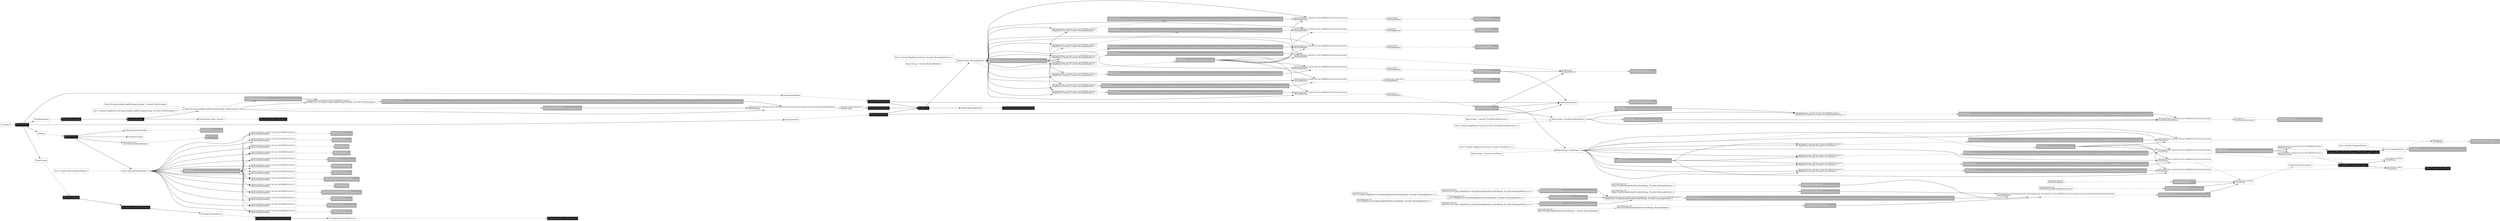 digraph injector {
graph [rankdir=LR];
x140 [margin="0.02,0", shape=box, style=dashed, label=<<table cellspacing="0" cellpadding="5" cellborder="0" border="0"><tr><td align="left" port="header" bgcolor="#ffffff"><font color="#000000" point-size="10">@Element(setName=,uniqueId=190, type=MAPBINDER, keyType=java.lang.String)<br align="left"/></font><font color="#000000">RoutingModule<br align="left"/></font></td></tr></table>>]
x16 [margin="0.02,0", shape=box, style=dashed, label=<<table cellspacing="0" cellpadding="5" cellborder="0" border="0"><tr><td align="left" port="header" bgcolor="#ffffff"><font color="#000000" point-size="10">@Element(setName=,uniqueId=158, type=MULTIBINDER, keyType=)<br align="left"/></font><font color="#000000">MobsimListener<br align="left"/></font></td></tr></table>>]
x151 [margin="0.02,0", shape=box, style=dashed, label=<<table cellspacing="0" cellpadding="5" cellborder="0" border="0"><tr><td align="left" port="header" bgcolor="#ffffff"><font color="#000000" point-size="10">@Element(setName=,uniqueId=145, type=MULTIBINDER, keyType=)<br align="left"/></font><font color="#000000">AbstractQSimModule<br align="left"/></font></td></tr></table>>]
x31 [margin="0.02,0", shape=box, style=solid, label=<<table cellspacing="0" cellpadding="5" cellborder="0" border="0"><tr><td align="left" port="header" bgcolor="#aaaaaa"><font color="#ffffff" point-size="10">Injector.java:129<br align="left"/></font><font color="#ffffff">ProviderMapEntry(car, Key[type=org.matsim.core.router.costcalculators.TravelDisutilityFactory, annotation=@com.google.inject.internal.Element(setName=,uniqueId=204, type=MAPBINDER, keyType=java.lang.String)])<br align="left"/></font></td></tr></table>>]
x169 [margin="0.02,0", shape=box, style=dashed, label=<<table cellspacing="0" cellpadding="5" cellborder="0" border="0"><tr><td align="left" port="header" bgcolor="#ffffff"><font color="#000000" point-size="10">@Element(setName=@org.matsim.contrib.dvrp.run.DvrpMode(value=drt),uniqueId=170, type=MAPBINDER, keyType=org.matsim.contrib.dvrp.router.DvrpRoutingModuleProvider$Stage)<br align="left"/></font><font color="#000000">RoutingModule<br align="left"/></font></td></tr></table>>]
x156 [margin="0.02,0", shape=box, style=solid, label=<<table cellspacing="0" cellpadding="5" cellborder="0" border="0"><tr><td align="left" port="header" bgcolor="#000000"><font color="#ffffff">ScoringFunctionsForPopulation<br align="left"/></font></td></tr></table>>]
x66 [margin="0.02,0", shape=box, style=solid, label=<<table cellspacing="0" cellpadding="5" cellborder="0" border="0"><tr><td align="left" port="header" bgcolor="#aaaaaa"><font color="#ffffff" point-size="10">Injector.java:127<br align="left"/></font><font color="#ffffff">RealMultibinder$RealMultibinderCollectionOfProvidersProvider<br align="left"/></font></td></tr></table>>]
x77 [margin="0.02,0", shape=box, style=solid, label=<<table cellspacing="0" cellpadding="5" cellborder="0" border="0"><tr><td align="left" port="header" bgcolor="#aaaaaa"><font color="#ffffff" point-size="10">Injector.java:127<br align="left"/></font><font color="#ffffff">RealMultibinder$RealMultibinderCollectionOfProvidersProvider<br align="left"/></font></td></tr></table>>]
x168 [margin="0.02,0", shape=box, style=solid, label=<<table cellspacing="0" cellpadding="5" cellborder="0" border="0"><tr><td align="left" port="header" bgcolor="#aaaaaa"><font color="#ffffff" point-size="10">MultiModeDrtModule.java:43<br align="left"/></font><font color="#ffffff">DrtModeQSimModule<br align="left"/></font></td></tr></table>>]
x115 [margin="0.02,0", shape=box, style=dashed, label=<<table cellspacing="0" cellpadding="5" cellborder="0" border="0"><tr><td align="left" port="header" bgcolor="#ffffff"><font color="#000000" point-size="10">@Element(setName=,uniqueId=187, type=MULTIBINDER, keyType=)<br align="left"/></font><font color="#000000">Map$Entry&lt;String, Provider&lt;RoutingModule&gt;&gt;<br align="left"/></font></td></tr></table>>]
x142 [margin="0.02,0", shape=box, style=solid, label=<<table cellspacing="0" cellpadding="5" cellborder="0" border="0"><tr><td align="left" port="header" bgcolor="#aaaaaa"><font color="#ffffff" point-size="10">QSimModule.java:96<br align="left"/></font><font color="#ffffff">TransitEngineModule<br align="left"/></font></td></tr></table>>]
x54 [margin="0.02,0", shape=box, style=dashed, label=<<table cellspacing="0" cellpadding="5" cellborder="0" border="0"><tr><td align="left" port="header" bgcolor="#ffffff"><font color="#000000">Set&lt;? extends Map$Entry&lt;String, Provider&lt;TravelTime&gt;&gt;&gt;<br align="left"/></font></td></tr></table>>]
x171 [margin="0.02,0", shape=box, style=dashed, label=<<table cellspacing="0" cellpadding="5" cellborder="0" border="0"><tr><td align="left" port="header" bgcolor="#ffffff"><font color="#000000" point-size="10">@Element(setName=,uniqueId=160, type=MULTIBINDER, keyType=)<br align="left"/></font><font color="#000000">AbstractQSimModule<br align="left"/></font></td></tr></table>>]
x63 [margin="0.02,0", shape=box, style=dashed, label=<<table cellspacing="0" cellpadding="5" cellborder="0" border="0"><tr><td align="left" port="header" bgcolor="#ffffff"><font color="#000000" point-size="10">@Element(setName=,uniqueId=196, type=MAPBINDER, keyType=java.lang.String)<br align="left"/></font><font color="#000000">TravelTime<br align="left"/></font></td></tr></table>>]
x108 [margin="0.02,0", shape=box, style=solid, label=<<table cellspacing="0" cellpadding="5" cellborder="0" border="0"><tr><td align="left" port="header" bgcolor="#aaaaaa"><font color="#ffffff" point-size="10">Injector.java:129<br align="left"/></font><font color="#ffffff">ProviderMapEntry(car, Key[type=org.matsim.core.router.RoutingModule, annotation=@com.google.inject.internal.Element(setName=,uniqueId=184, type=MAPBINDER, keyType=java.lang.String)])<br align="left"/></font></td></tr></table>>]
x134 [margin="0.02,0", shape=box, style=solid, label=<<table cellspacing="0" cellpadding="5" cellborder="0" border="0"><tr><td align="left" port="header" bgcolor="#aaaaaa"><font color="#ffffff" point-size="10">AbstractDvrpModeModule.java:64<br align="left"/></font><font color="#ffffff">RealMapBinder$RealProviderMapProvider<br align="left"/></font></td></tr></table>>]
x34 [margin="0.02,0", shape=box, style=dashed, label=<<table cellspacing="0" cellpadding="5" cellborder="0" border="0"><tr><td align="left" port="header" bgcolor="#ffffff"><font color="#000000" point-size="10">@Named("walk")<br align="left"/></font><font color="#000000">RoutingModule<br align="left"/></font></td></tr></table>>]
x81 [margin="0.02,0", shape=box, style=solid, label=<<table cellspacing="0" cellpadding="5" cellborder="0" border="0"><tr><td align="left" port="header" bgcolor="#000000"><font color="#ffffff">CharyparNagelScoringFunctionFactory<br align="left"/></font></td></tr></table>>]
x33 [margin="0.02,0", shape=box, style=dashed, label=<<table cellspacing="0" cellpadding="5" cellborder="0" border="0"><tr><td align="left" port="header" bgcolor="#ffffff"><font color="#000000">IterationCounter<br align="left"/></font></td></tr></table>>]
x39 [margin="0.02,0", shape=box, style=solid, label=<<table cellspacing="0" cellpadding="5" cellborder="0" border="0"><tr><td align="left" port="header" bgcolor="#aaaaaa"><font color="#ffffff" point-size="10">AbstractDvrpModeModule.java:64<br align="left"/></font><font color="#ffffff">RealMultibinder$RealMultibinderCollectionOfProvidersProvider<br align="left"/></font></td></tr></table>>]
x0 [margin="0.02,0", shape=box, style=dashed, label=<<table cellspacing="0" cellpadding="5" cellborder="0" border="0"><tr><td align="left" port="header" bgcolor="#ffffff"><font color="#000000">Map&lt;String, ? extends TravelDisutilityFactory&gt;<br align="left"/></font></td></tr></table>>]
x118 [margin="0.02,0", shape=box, style=solid, label=<<table cellspacing="0" cellpadding="5" cellborder="0" border="0"><tr><td align="left" port="header" bgcolor="#000000"><font color="#ffffff">SnapshotWritersModule$SnapshotWriterManagerProvider<br align="left"/></font></td></tr></table>>]
x165 [margin="0.02,0", shape=box, style=dashed, label=<<table cellspacing="0" cellpadding="5" cellborder="0" border="0"><tr><td align="left" port="header" bgcolor="#ffffff"><font color="#000000" point-size="10">@Element(setName=,uniqueId=168, type=MULTIBINDER, keyType=)<br align="left"/></font><font color="#000000">AbstractQSimModule<br align="left"/></font></td></tr></table>>]
x126 [margin="0.02,0", shape=box, style=dashed, label=<<table cellspacing="0" cellpadding="5" cellborder="0" border="0"><tr><td align="left" port="header" bgcolor="#ffffff"><font color="#000000" point-size="10">@Element(setName=,uniqueId=137, type=MULTIBINDER, keyType=)<br align="left"/></font><font color="#000000">AbstractQSimModule<br align="left"/></font></td></tr></table>>]
x69 [margin="0.02,0", shape=box, style=solid, label=<<table cellspacing="0" cellpadding="5" cellborder="0" border="0"><tr><td align="left" port="header" bgcolor="#000000"><font color="#ffffff">TimeAllocationMutator<br align="left"/></font></td></tr></table>>]
x15 [margin="0.02,0", shape=box, style=dashed, label=<<table cellspacing="0" cellpadding="5" cellborder="0" border="0"><tr><td align="left" port="header" bgcolor="#ffffff"><font color="#000000">Set&lt;? extends SnapshotWriter&gt;<br align="left"/></font></td></tr></table>>]
x76 [margin="0.02,0", shape=box, style=solid, label=<<table cellspacing="0" cellpadding="5" cellborder="0" border="0"><tr><td align="left" port="header" bgcolor="#aaaaaa"><font color="#ffffff" point-size="10">Injector.java:127<br align="left"/></font><font color="#ffffff">RealMapBinder$RealProviderMapProvider<br align="left"/></font></td></tr></table>>]
x85 [margin="0.02,0", shape=box, style=solid, label=<<table cellspacing="0" cellpadding="5" cellborder="0" border="0"><tr><td align="left" port="header" bgcolor="#aaaaaa"><font color="#ffffff" point-size="10">TripRouterModule.java:58<br align="left"/></font><font color="#ffffff">BeelineTeleportationRouting<br align="left"/></font></td></tr></table>>]
x41 [margin="0.02,0", shape=box, style=solid, label=<<table cellspacing="0" cellpadding="5" cellborder="0" border="0"><tr><td align="left" port="header" bgcolor="#aaaaaa"><font color="#ffffff" point-size="10">AbstractDvrpModeModule.java:64<br align="left"/></font><font color="#ffffff">RealMultibinder$RealMultibinderCollectionOfProvidersProvider<br align="left"/></font></td></tr></table>>]
x55 [margin="0.02,0", shape=box, style=dashed, label=<<table cellspacing="0" cellpadding="5" cellborder="0" border="0"><tr><td align="left" port="header" bgcolor="#ffffff"><font color="#000000">ScoringFunctionFactory<br align="left"/></font></td></tr></table>>]
x22 [margin="0.02,0", shape=box, style=dashed, label=<<table cellspacing="0" cellpadding="5" cellborder="0" border="0"><tr><td align="left" port="header" bgcolor="#ffffff"><font color="#000000" point-size="10">@Element(setName=,uniqueId=192, type=MAPBINDER, keyType=java.lang.String)<br align="left"/></font><font color="#000000">RoutingModule<br align="left"/></font></td></tr></table>>]
x24 [margin="0.02,0", shape=box, style=dashed, label=<<table cellspacing="0" cellpadding="5" cellborder="0" border="0"><tr><td align="left" port="header" bgcolor="#ffffff"><font color="#000000">ControlerI<br align="left"/></font></td></tr></table>>]
x89 [margin="0.02,0", shape=box, style=dashed, label=<<table cellspacing="0" cellpadding="5" cellborder="0" border="0"><tr><td align="left" port="header" bgcolor="#ffffff"><font color="#000000">Map&lt;String, ? extends RoutingModule&gt;<br align="left"/></font></td></tr></table>>]
x173 [margin="0.02,0", shape=box, style=solid, label=<<table cellspacing="0" cellpadding="5" cellborder="0" border="0"><tr><td align="left" port="header" bgcolor="#000000"><font color="#ffffff">NewControler<br align="left"/></font></td></tr></table>>]
x50 [margin="0.02,0", shape=box, style=solid, label=<<table cellspacing="0" cellpadding="5" cellborder="0" border="0"><tr><td align="left" port="header" bgcolor="#aaaaaa"><font color="#ffffff" point-size="10">StrategyManagerModule.java:87<br align="left"/></font><font color="#ffffff">ProviderMapEntry([name=strategysettings][nOfParams=5][disableAfterIteration=-1][executionPath=null][strategyName=TimeAllocationMutator][subpopulation=null][weight=0.1], Key[type=org.matsim.core.replanning.PlanStrategy, annotation=@com.google.inject.internal.Element(setName=,uniqueId=146, type=MAPBINDER, keyType=org.matsim.core.config.groups.StrategyConfigGroup$StrategySettings)])<br align="left"/></font></td></tr></table>>]
x111 [margin="0.02,0", shape=box, style=dashed, label=<<table cellspacing="0" cellpadding="5" cellborder="0" border="0"><tr><td align="left" port="header" bgcolor="#ffffff"><font color="#000000" point-size="10">@Named("overrides")<br align="left"/></font><font color="#000000">List&lt;AbstractQSimModule&gt;<br align="left"/></font></td></tr></table>>]
x163 [margin="0.02,0", shape=box, style=dashed, label=<<table cellspacing="0" cellpadding="5" cellborder="0" border="0"><tr><td align="left" port="header" bgcolor="#ffffff"><font color="#000000" point-size="10">@Element(setName=,uniqueId=199, type=MULTIBINDER, keyType=)<br align="left"/></font><font color="#000000">Map$Entry&lt;String, Provider&lt;TravelTime&gt;&gt;<br align="left"/></font></td></tr></table>>]
x48 [margin="0.02,0", shape=box, style=solid, label=<<table cellspacing="0" cellpadding="5" cellborder="0" border="0"><tr><td align="left" port="header" bgcolor="#000000"><font color="#ffffff">PlansReplanningImpl<br align="left"/></font></td></tr></table>>]
x103 [margin="0.02,0", shape=box, style=dashed, label=<<table cellspacing="0" cellpadding="5" cellborder="0" border="0"><tr><td align="left" port="header" bgcolor="#ffffff"><font color="#000000" point-size="10">@DvrpMode(value=drt)<br align="left"/></font><font color="#000000">Map&lt;DvrpRoutingModuleProvider$Stage, RoutingModule&gt;<br align="left"/></font></td></tr></table>>]
x159 [margin="0.02,0", shape=box, style=dashed, label=<<table cellspacing="0" cellpadding="5" cellborder="0" border="0"><tr><td align="left" port="header" bgcolor="#ffffff"><font color="#000000" point-size="10">@Element(setName=,uniqueId=161, type=MULTIBINDER, keyType=)<br align="left"/></font><font color="#000000">AbstractQSimModule<br align="left"/></font></td></tr></table>>]
x6 [margin="0.02,0", shape=box, style=solid, label=<<table cellspacing="0" cellpadding="5" cellborder="0" border="0"><tr><td align="left" port="header" bgcolor="#aaaaaa"><font color="#ffffff" point-size="10">Injector.java:127<br align="left"/></font><font color="#ffffff">RealMapBinder$RealProviderMapProvider<br align="left"/></font></td></tr></table>>]
x61 [margin="0.02,0", shape=box, style=dashed, label=<<table cellspacing="0" cellpadding="5" cellborder="0" border="0"><tr><td align="left" port="header" bgcolor="#ffffff"><font color="#000000" point-size="10">@Named("car")<br align="left"/></font><font color="#000000">TravelDisutilityFactory<br align="left"/></font></td></tr></table>>]
x73 [margin="0.02,0", shape=box, style=dashed, label=<<table cellspacing="0" cellpadding="5" cellborder="0" border="0"><tr><td align="left" port="header" bgcolor="#ffffff"><font color="#000000">TimeInterpretation<br align="left"/></font></td></tr></table>>]
x29 [margin="0.02,0", shape=box, style=solid, label=<<table cellspacing="0" cellpadding="5" cellborder="0" border="0"><tr><td align="left" port="header" bgcolor="#aaaaaa"><font color="#ffffff" point-size="10">AbstractDvrpModeModule.java:56<br align="left"/></font><font color="#ffffff">DrtModeModule$1<br align="left"/></font></td></tr></table>>]
x67 [margin="0.02,0", shape=box, style=solid, label=<<table cellspacing="0" cellpadding="5" cellborder="0" border="0"><tr><td align="left" port="header" bgcolor="#000000"><font color="#ffffff">PrepareForMobsimImpl<br align="left"/></font></td></tr></table>>]
x92 [margin="0.02,0", shape=box, style=dashed, label=<<table cellspacing="0" cellpadding="5" cellborder="0" border="0"><tr><td align="left" port="header" bgcolor="#ffffff"><font color="#000000" point-size="10">@Named("dvrp_observed")<br align="left"/></font><font color="#000000">TravelTime<br align="left"/></font></td></tr></table>>]
x128 [margin="0.02,0", shape=box, style=dashed, label=<<table cellspacing="0" cellpadding="5" cellborder="0" border="0"><tr><td align="left" port="header" bgcolor="#ffffff"><font color="#000000" point-size="10">@Element(setName=,uniqueId=138, type=MULTIBINDER, keyType=)<br align="left"/></font><font color="#000000">AbstractQSimModule<br align="left"/></font></td></tr></table>>]
x4 [margin="0.02,0", shape=box, style=dashed, label=<<table cellspacing="0" cellpadding="5" cellborder="0" border="0"><tr><td align="left" port="header" bgcolor="#ffffff"><font color="#000000" point-size="10">@Named("dvrp_initial")<br align="left"/></font><font color="#000000">TravelTime<br align="left"/></font></td></tr></table>>]
x13 [margin="0.02,0", shape=box, style=dashed, label=<<table cellspacing="0" cellpadding="5" cellborder="0" border="0"><tr><td align="left" port="header" bgcolor="#ffffff"><font color="#000000">Map&lt;String, TravelDisutilityFactory&gt;<br align="left"/></font></td></tr></table>>]
x2 [margin="0.02,0", shape=box, style=dashed, label=<<table cellspacing="0" cellpadding="5" cellborder="0" border="0"><tr><td align="left" port="header" bgcolor="#ffffff"><font color="#000000" point-size="10">@DvrpMode(value=drt)<br align="left"/></font><font color="#000000">Set&lt;Map$Entry&lt;DvrpRoutingModuleProvider$Stage, Provider&lt;RoutingModule&gt;&gt;&gt;<br align="left"/></font></td></tr></table>>]
x20 [margin="0.02,0", shape=box, style=dashed, label=<<table cellspacing="0" cellpadding="5" cellborder="0" border="0"><tr><td align="left" port="header" bgcolor="#ffffff"><font color="#000000" point-size="10">@Named("bike")<br align="left"/></font><font color="#000000">RoutingModule<br align="left"/></font></td></tr></table>>]
x36 [margin="0.02,0", shape=box, style=dashed, label=<<table cellspacing="0" cellpadding="5" cellborder="0" border="0"><tr><td align="left" port="header" bgcolor="#ffffff"><font color="#000000">PrepareForMobsim<br align="left"/></font></td></tr></table>>]
x154 [margin="0.02,0", shape=box, style=solid, label=<<table cellspacing="0" cellpadding="5" cellborder="0" border="0"><tr><td align="left" port="header" bgcolor="#aaaaaa"><font color="#ffffff" point-size="10">AbstractDvrpModeModule.java:56<br align="left"/></font><font color="#ffffff">DrtModeModule$DrtRouteCreatorProvider<br align="left"/></font></td></tr></table>>]
x86 [margin="0.02,0", shape=box, style=solid, label=<<table cellspacing="0" cellpadding="5" cellborder="0" border="0"><tr><td align="left" port="header" bgcolor="#aaaaaa"><font color="#ffffff" point-size="10">Modules.java:237<br align="left"/></font><font color="#ffffff">RealMultibinder$RealMultibinderCollectionOfProvidersProvider<br align="left"/></font></td></tr></table>>]
x155 [margin="0.02,0", shape=box, style=solid, label=<<table cellspacing="0" cellpadding="5" cellborder="0" border="0"><tr><td align="left" port="header" bgcolor="#000000"><font color="#ffffff">TripRouter<br align="left"/></font></td></tr></table>>]
x90 [margin="0.02,0", shape=box, style=dashed, label=<<table cellspacing="0" cellpadding="5" cellborder="0" border="0"><tr><td align="left" port="header" bgcolor="#ffffff"><font color="#000000" point-size="10">@DvrpMode(value=drt)<br align="left"/></font><font color="#000000">Set&lt;Map$Entry&lt;DvrpRoutingModuleProvider$Stage, Provider&lt;RoutingModule&gt;&gt;&gt;<br align="left"/></font></td></tr></table>>]
x149 [margin="0.02,0", shape=box, style=dashed, label=<<table cellspacing="0" cellpadding="5" cellborder="0" border="0"><tr><td align="left" port="header" bgcolor="#ffffff"><font color="#000000" point-size="10">@Element(setName=,uniqueId=184, type=MAPBINDER, keyType=java.lang.String)<br align="left"/></font><font color="#000000">RoutingModule<br align="left"/></font></td></tr></table>>]
x42 [margin="0.02,0", shape=box, style=dashed, label=<<table cellspacing="0" cellpadding="5" cellborder="0" border="0"><tr><td align="left" port="header" bgcolor="#ffffff"><font color="#000000">Set&lt;? extends AbstractQSimModule&gt;<br align="left"/></font></td></tr></table>>]
x117 [margin="0.02,0", shape=box, style=solid, label=<<table cellspacing="0" cellpadding="5" cellborder="0" border="0"><tr><td align="left" port="header" bgcolor="#000000"><font color="#ffffff">QSimProvider<br align="left"/></font></td></tr></table>>]
x123 [margin="0.02,0", shape=box, style=dashed, label=<<table cellspacing="0" cellpadding="5" cellborder="0" border="0"><tr><td align="left" port="header" bgcolor="#ffffff"><font color="#000000">Set&lt;? extends Map$Entry&lt;StrategyConfigGroup$StrategySettings, Provider&lt;PlanStrategy&gt;&gt;&gt;<br align="left"/></font></td></tr></table>>]
x8 [margin="0.02,0", shape=box, style=dashed, label=<<table cellspacing="0" cellpadding="5" cellborder="0" border="0"><tr><td align="left" port="header" bgcolor="#ffffff"><font color="#000000">Map&lt;String, RoutingModule&gt;<br align="left"/></font></td></tr></table>>]
x9 [margin="0.02,0", shape=box, style=dashed, label=<<table cellspacing="0" cellpadding="5" cellborder="0" border="0"><tr><td align="left" port="header" bgcolor="#ffffff"><font color="#000000" point-size="10">@Named("drt")<br align="left"/></font><font color="#000000">RoutingModule<br align="left"/></font></td></tr></table>>]
x37 [margin="0.02,0", shape=box, style=dashed, label=<<table cellspacing="0" cellpadding="5" cellborder="0" border="0"><tr><td align="left" port="header" bgcolor="#ffffff"><font color="#000000">Mobsim<br align="left"/></font></td></tr></table>>]
x172 [margin="0.02,0", shape=box, style=solid, label=<<table cellspacing="0" cellpadding="5" cellborder="0" border="0"><tr><td align="left" port="header" bgcolor="#aaaaaa"><font color="#ffffff" point-size="10">DvrpModule.java:85<br align="left"/></font><font color="#ffffff">DvrpModule$1<br align="left"/></font></td></tr></table>>]
x47 [margin="0.02,0", shape=box, style=dashed, label=<<table cellspacing="0" cellpadding="5" cellborder="0" border="0"><tr><td align="left" port="header" bgcolor="#ffffff"><font color="#000000">PlansReplanning<br align="left"/></font></td></tr></table>>]
x99 [margin="0.02,0", shape=box, style=dashed, label=<<table cellspacing="0" cellpadding="5" cellborder="0" border="0"><tr><td align="left" port="header" bgcolor="#ffffff"><font color="#000000" point-size="10">@Element(setName=,uniqueId=204, type=MAPBINDER, keyType=java.lang.String)<br align="left"/></font><font color="#000000">TravelDisutilityFactory<br align="left"/></font></td></tr></table>>]
x138 [margin="0.02,0", shape=box, style=dashed, label=<<table cellspacing="0" cellpadding="5" cellborder="0" border="0"><tr><td align="left" port="header" bgcolor="#ffffff"><font color="#000000" point-size="10">@Element(setName=,uniqueId=193, type=MULTIBINDER, keyType=)<br align="left"/></font><font color="#000000">Map$Entry&lt;String, Provider&lt;RoutingModule&gt;&gt;<br align="left"/></font></td></tr></table>>]
x166 [margin="0.02,0", shape=box, style=solid, label=<<table cellspacing="0" cellpadding="5" cellborder="0" border="0"><tr><td align="left" port="header" bgcolor="#aaaaaa"><font color="#ffffff" point-size="10">DrtModeMinCostFlowRebalancingModule.java:57<br align="left"/></font><font color="#ffffff">DrtModeMinCostFlowRebalancingModule$1<br align="left"/></font></td></tr></table>>]
x116 [margin="0.02,0", shape=box, style=solid, label=<<table cellspacing="0" cellpadding="5" cellborder="0" border="0"><tr><td align="left" port="header" bgcolor="#aaaaaa"><font color="#ffffff" point-size="10">Injector.java:129<br align="left"/></font><font color="#ffffff">ProviderMapEntry(drt, Key[type=org.matsim.core.router.RoutingModule, annotation=@com.google.inject.internal.Element(setName=,uniqueId=186, type=MAPBINDER, keyType=java.lang.String)])<br align="left"/></font></td></tr></table>>]
x127 [margin="0.02,0", shape=box, style=solid, label=<<table cellspacing="0" cellpadding="5" cellborder="0" border="0"><tr><td align="left" port="header" bgcolor="#aaaaaa"><font color="#ffffff" point-size="10">QSimModule.java:96<br align="left"/></font><font color="#ffffff">MessageQueueModule<br align="left"/></font></td></tr></table>>]
x64 [margin="0.02,0", shape=box, style=dashed, label=<<table cellspacing="0" cellpadding="5" cellborder="0" border="0"><tr><td align="left" port="header" bgcolor="#ffffff"><font color="#000000" point-size="10">@Element(setName=,uniqueId=198, type=MAPBINDER, keyType=java.lang.String)<br align="left"/></font><font color="#000000">TravelTime<br align="left"/></font></td></tr></table>>]
x109 [margin="0.02,0", shape=box, style=dashed, label=<<table cellspacing="0" cellpadding="5" cellborder="0" border="0"><tr><td align="left" port="header" bgcolor="#ffffff"><font color="#000000" point-size="10">@Element(setName=,uniqueId=189, type=MULTIBINDER, keyType=)<br align="left"/></font><font color="#000000">Map$Entry&lt;String, Provider&lt;RoutingModule&gt;&gt;<br align="left"/></font></td></tr></table>>]
x124 [margin="0.02,0", shape=box, style=dashed, label=<<table cellspacing="0" cellpadding="5" cellborder="0" border="0"><tr><td align="left" port="header" bgcolor="#ffffff"><font color="#000000" point-size="10">@Element(setName=,uniqueId=139, type=MULTIBINDER, keyType=)<br align="left"/></font><font color="#000000">AbstractQSimModule<br align="left"/></font></td></tr></table>>]
x79 [margin="0.02,0", shape=box, style=solid, label=<<table cellspacing="0" cellpadding="5" cellborder="0" border="0"><tr><td align="left" port="header" bgcolor="#aaaaaa"><font color="#ffffff" point-size="10">DrtModeModule.java:121<br align="left"/></font><font color="#ffffff">ProviderMapEntry(MAIN, Key[type=org.matsim.core.router.RoutingModule, annotation=@com.google.inject.internal.Element(setName=@org.matsim.contrib.dvrp.run.DvrpMode(value=drt),uniqueId=170, type=MAPBINDER, keyType=org.matsim.contrib.dvrp.router.DvrpRoutingModuleProvider$Stage)])<br align="left"/></font></td></tr></table>>]
x46 [margin="0.02,0", shape=box, style=solid, label=<<table cellspacing="0" cellpadding="5" cellborder="0" border="0"><tr><td align="left" port="header" bgcolor="#000000"><font color="#ffffff">PlansScoringImpl<br align="left"/></font></td></tr></table>>]
x11 [margin="0.02,0", shape=box, style=dashed, label=<<table cellspacing="0" cellpadding="5" cellborder="0" border="0"><tr><td align="left" port="header" bgcolor="#ffffff"><font color="#000000">FallbackRoutingModule<br align="left"/></font></td></tr></table>>]
x25 [margin="0.02,0", shape=box, style=dashed, label=<<table cellspacing="0" cellpadding="5" cellborder="0" border="0"><tr><td align="left" port="header" bgcolor="#ffffff"><font color="#000000" point-size="10">@Named("car")<br align="left"/></font><font color="#000000">RoutingModule<br align="left"/></font></td></tr></table>>]
x80 [margin="0.02,0", shape=box, style=dashed, label=<<table cellspacing="0" cellpadding="5" cellborder="0" border="0"><tr><td align="left" port="header" bgcolor="#ffffff"><font color="#000000">Set&lt;? extends Map$Entry&lt;String, Provider&lt;TravelDisutilityFactory&gt;&gt;&gt;<br align="left"/></font></td></tr></table>>]
x120 [margin="0.02,0", shape=box, style=solid, label=<<table cellspacing="0" cellpadding="5" cellborder="0" border="0"><tr><td align="left" port="header" bgcolor="#aaaaaa"><font color="#ffffff" point-size="10">TripRouterModule.java:55<br align="left"/></font><font color="#ffffff">FreespeedFactorRouting<br align="left"/></font></td></tr></table>>]
x160 [margin="0.02,0", shape=box, style=solid, label=<<table cellspacing="0" cellpadding="5" cellborder="0" border="0"><tr><td align="left" port="header" bgcolor="#aaaaaa"><font color="#ffffff" point-size="10">PassengerModule.java:39<br align="left"/></font><font color="#ffffff">PreplanningEngineQSimModule<br align="left"/></font></td></tr></table>>]
x23 [margin="0.02,0", shape=box, style=dashed, label=<<table cellspacing="0" cellpadding="5" cellborder="0" border="0"><tr><td align="left" port="header" bgcolor="#ffffff"><font color="#000000" point-size="10">@Element(setName=,uniqueId=194, type=MAPBINDER, keyType=java.lang.String)<br align="left"/></font><font color="#000000">RoutingModule<br align="left"/></font></td></tr></table>>]
x135 [margin="0.02,0", shape=box, style=dashed, label=<<table cellspacing="0" cellpadding="5" cellborder="0" border="0"><tr><td align="left" port="header" bgcolor="#ffffff"><font color="#000000" point-size="10">@Element(setName=,uniqueId=140, type=MULTIBINDER, keyType=)<br align="left"/></font><font color="#000000">AbstractQSimModule<br align="left"/></font></td></tr></table>>]
x21 [margin="0.02,0", shape=box, style=solid, label=<<table cellspacing="0" cellpadding="5" cellborder="0" border="0"><tr><td align="left" port="header" bgcolor="#aaaaaa"><font color="#ffffff" point-size="10">TripRouterModule.java:58<br align="left"/></font><font color="#ffffff">BeelineTeleportationRouting<br align="left"/></font></td></tr></table>>]
x157 [margin="0.02,0", shape=box, style=dashed, label=<<table cellspacing="0" cellpadding="5" cellborder="0" border="0"><tr><td align="left" port="header" bgcolor="#ffffff"><font color="#000000" point-size="10">@Element(setName=,uniqueId=163, type=MULTIBINDER, keyType=)<br align="left"/></font><font color="#000000">AbstractQSimModule<br align="left"/></font></td></tr></table>>]
x62 [margin="0.02,0", shape=box, style=solid, label=<<table cellspacing="0" cellpadding="5" cellborder="0" border="0"><tr><td align="left" port="header" bgcolor="#aaaaaa"><font color="#ffffff" point-size="10">TravelDisutilityModule.java:37<br align="left"/></font><font color="#ffffff">RandomizingTimeDistanceTravelDisutilityFactory<br align="left"/></font></td></tr></table>>]
x129 [margin="0.02,0", shape=box, style=solid, label=<<table cellspacing="0" cellpadding="5" cellborder="0" border="0"><tr><td align="left" port="header" bgcolor="#aaaaaa"><font color="#ffffff" point-size="10">QSimModule.java:96<br align="left"/></font><font color="#ffffff">ActivityEngineModule<br align="left"/></font></td></tr></table>>]
x113 [margin="0.02,0", shape=box, style=dashed, label=<<table cellspacing="0" cellpadding="5" cellborder="0" border="0"><tr><td align="left" port="header" bgcolor="#ffffff"><font color="#000000">Map&lt;StrategyConfigGroup$StrategySettings, PlanStrategy&gt;<br align="left"/></font></td></tr></table>>]
x122 [margin="0.02,0", shape=box, style=solid, label=<<table cellspacing="0" cellpadding="5" cellborder="0" border="0"><tr><td align="left" port="header" bgcolor="#aaaaaa"><font color="#ffffff" point-size="10">Injector.java:129<br align="left"/></font><font color="#ffffff">ProviderMapEntry(dvrp_estimated, Key[type=org.matsim.core.router.util.TravelTime, annotation=@com.google.inject.internal.Element(setName=,uniqueId=202, type=MAPBINDER, keyType=java.lang.String)])<br align="left"/></font></td></tr></table>>]
x130 [margin="0.02,0", shape=box, style=dashed, label=<<table cellspacing="0" cellpadding="5" cellborder="0" border="0"><tr><td align="left" port="header" bgcolor="#ffffff"><font color="#000000" point-size="10">@Element(setName=,uniqueId=182, type=MAPBINDER, keyType=java.lang.String)<br align="left"/></font><font color="#000000">RoutingModule<br align="left"/></font></td></tr></table>>]
x152 [margin="0.02,0", shape=box, style=solid, label=<<table cellspacing="0" cellpadding="5" cellborder="0" border="0"><tr><td align="left" port="header" bgcolor="#aaaaaa"><font color="#ffffff" point-size="10">MobsimScopeEventHandlingModule.java:41<br align="left"/></font><font color="#ffffff">MobsimScopeEventHandlingModule$1<br align="left"/></font></td></tr></table>>]
x43 [margin="0.02,0", shape=box, style=dashed, label=<<table cellspacing="0" cellpadding="5" cellborder="0" border="0"><tr><td align="left" port="header" bgcolor="#ffffff"><font color="#000000">Set&lt;SnapshotWriter&gt;<br align="left"/></font></td></tr></table>>]
x161 [margin="0.02,0", shape=box, style=dashed, label=<<table cellspacing="0" cellpadding="5" cellborder="0" border="0"><tr><td align="left" port="header" bgcolor="#ffffff"><font color="#000000" point-size="10">@Element(setName=,uniqueId=197, type=MULTIBINDER, keyType=)<br align="left"/></font><font color="#000000">Map$Entry&lt;String, Provider&lt;TravelTime&gt;&gt;<br align="left"/></font></td></tr></table>>]
x83 [margin="0.02,0", shape=box, style=solid, label=<<table cellspacing="0" cellpadding="5" cellborder="0" border="0"><tr><td align="left" port="header" bgcolor="#000000"><font color="#ffffff">PrepareForSimImpl<br align="left"/></font></td></tr></table>>]
x51 [margin="0.02,0", shape=box, style=dashed, label=<<table cellspacing="0" cellpadding="5" cellborder="0" border="0"><tr><td align="left" port="header" bgcolor="#ffffff"><font color="#000000" point-size="10">@DvrpMode(value=drt)<br align="left"/></font><font color="#000000">Set&lt;? extends Map$Entry&lt;DvrpRoutingModuleProvider$Stage, Provider&lt;RoutingModule&gt;&gt;&gt;<br align="left"/></font></td></tr></table>>]
x45 [margin="0.02,0", shape=box, style=dashed, label=<<table cellspacing="0" cellpadding="5" cellborder="0" border="0"><tr><td align="left" port="header" bgcolor="#ffffff"><font color="#000000">Map&lt;String, ? extends TravelTime&gt;<br align="left"/></font></td></tr></table>>]
x153 [margin="0.02,0", shape=box, style=dashed, label=<<table cellspacing="0" cellpadding="5" cellborder="0" border="0"><tr><td align="left" port="header" bgcolor="#ffffff"><font color="#000000" point-size="10">@DvrpMode(value=drt)<br align="left"/></font><font color="#000000">DefaultMainLegRouter$RouteCreator<br align="left"/></font></td></tr></table>>]
x150 [margin="0.02,0", shape=box, style=dashed, label=<<table cellspacing="0" cellpadding="5" cellborder="0" border="0"><tr><td align="left" port="header" bgcolor="#ffffff"><font color="#000000" point-size="10">@Element(setName=,uniqueId=186, type=MAPBINDER, keyType=java.lang.String)<br align="left"/></font><font color="#000000">RoutingModule<br align="left"/></font></td></tr></table>>]
x65 [margin="0.02,0", shape=box, style=solid, label=<<table cellspacing="0" cellpadding="5" cellborder="0" border="0"><tr><td align="left" port="header" bgcolor="#aaaaaa"><font color="#ffffff" point-size="10">Modules.java:237<br align="left"/></font><font color="#ffffff">RealMultibinder$RealMultibinderCollectionOfProvidersProvider<br align="left"/></font></td></tr></table>>]
x78 [margin="0.02,0", shape=box, style=dashed, label=<<table cellspacing="0" cellpadding="5" cellborder="0" border="0"><tr><td align="left" port="header" bgcolor="#ffffff"><font color="#000000" point-size="10">@Element(setName=@org.matsim.contrib.dvrp.run.DvrpMode(value=drt),uniqueId=171, type=MULTIBINDER, keyType=)<br align="left"/></font><font color="#000000">Map$Entry&lt;DvrpRoutingModuleProvider$Stage, Provider&lt;RoutingModule&gt;&gt;<br align="left"/></font></td></tr></table>>]
x110 [margin="0.02,0", shape=box, style=solid, label=<<table cellspacing="0" cellpadding="5" cellborder="0" border="0"><tr><td align="left" port="header" bgcolor="#aaaaaa"><font color="#ffffff" point-size="10">Injector.java:129<br align="left"/></font><font color="#ffffff">ProviderMapEntry(non_network_walk, Key[type=org.matsim.core.router.RoutingModule, annotation=@com.google.inject.internal.Element(setName=,uniqueId=188, type=MAPBINDER, keyType=java.lang.String)])<br align="left"/></font></td></tr></table>>]
x147 [margin="0.02,0", shape=box, style=dashed, label=<<table cellspacing="0" cellpadding="5" cellborder="0" border="0"><tr><td align="left" port="header" bgcolor="#ffffff"><font color="#000000" point-size="10">@Element(setName=,uniqueId=195, type=MULTIBINDER, keyType=)<br align="left"/></font><font color="#000000">Map$Entry&lt;String, Provider&lt;RoutingModule&gt;&gt;<br align="left"/></font></td></tr></table>>]
x5 [margin="0.02,0", shape=box, style=dashed, label=<<table cellspacing="0" cellpadding="5" cellborder="0" border="0"><tr><td align="left" port="header" bgcolor="#ffffff"><font color="#000000">PlansScoring<br align="left"/></font></td></tr></table>>]
x28 [margin="0.02,0", shape=box, style=dashed, label=<<table cellspacing="0" cellpadding="5" cellborder="0" border="0"><tr><td align="left" port="header" bgcolor="#ffffff"><font color="#000000" point-size="10">@DvrpMode(value=drt)<br align="left"/></font><font color="#000000">DrtRouteUpdater<br align="left"/></font></td></tr></table>>]
x94 [margin="0.02,0", shape=box, style=solid, label=<<table cellspacing="0" cellpadding="5" cellborder="0" border="0"><tr><td align="left" port="header" bgcolor="#000000"><font color="#ffffff">WorstPlanForRemovalSelector<br align="left"/></font></td></tr></table>>]
x97 [margin="0.02,0", shape=box, style=solid, label=<<table cellspacing="0" cellpadding="5" cellborder="0" border="0"><tr><td align="left" port="header" bgcolor="#aaaaaa"><font color="#ffffff" point-size="10">AbstractDvrpModeModule.java:64<br align="left"/></font><font color="#ffffff">RealMapBinder$RealProviderMapProvider<br align="left"/></font></td></tr></table>>]
x143 [margin="0.02,0", shape=box, style=dashed, label=<<table cellspacing="0" cellpadding="5" cellborder="0" border="0"><tr><td align="left" port="header" bgcolor="#ffffff"><font color="#000000" point-size="10">@Element(setName=,uniqueId=141, type=MULTIBINDER, keyType=)<br align="left"/></font><font color="#000000">AbstractQSimModule<br align="left"/></font></td></tr></table>>]
x105 [margin="0.02,0", shape=box, style=dashed, label=<<table cellspacing="0" cellpadding="5" cellborder="0" border="0"><tr><td align="left" port="header" bgcolor="#ffffff"><font color="#000000" point-size="10">@Element(setName=,uniqueId=191, type=MULTIBINDER, keyType=)<br align="left"/></font><font color="#000000">Map$Entry&lt;String, Provider&lt;RoutingModule&gt;&gt;<br align="left"/></font></td></tr></table>>]
x125 [margin="0.02,0", shape=box, style=solid, label=<<table cellspacing="0" cellpadding="5" cellborder="0" border="0"><tr><td align="left" port="header" bgcolor="#aaaaaa"><font color="#ffffff" point-size="10">QSimModule.java:96<br align="left"/></font><font color="#ffffff">QNetsimEngineModule<br align="left"/></font></td></tr></table>>]
x7 [margin="0.02,0", shape=box, style=solid, label=<<table cellspacing="0" cellpadding="5" cellborder="0" border="0"><tr><td align="left" port="header" bgcolor="#aaaaaa"><font color="#ffffff" point-size="10">StrategyManagerModule.java:54<br align="left"/></font><font color="#ffffff">RealMultibinder$RealMultibinderCollectionOfProvidersProvider<br align="left"/></font></td></tr></table>>]
x56 [margin="0.02,0", shape=box, style=solid, label=<<table cellspacing="0" cellpadding="5" cellborder="0" border="0"><tr><td align="left" port="header" bgcolor="#000000"><font color="#ffffff">DvrpOfflineTravelTimeEstimator<br align="left"/></font></td></tr></table>>]
x53 [margin="0.02,0", shape=box, style=solid, label=<<table cellspacing="0" cellpadding="5" cellborder="0" border="0"><tr><td align="left" port="header" bgcolor="#aaaaaa"><font color="#ffffff" point-size="10">TripRouterModule.java:55<br align="left"/></font><font color="#ffffff">FreespeedFactorRouting<br align="left"/></font></td></tr></table>>]
x71 [margin="0.02,0", shape=box, style=dashed, label=<<table cellspacing="0" cellpadding="5" cellborder="0" border="0"><tr><td align="left" port="header" bgcolor="#ffffff"><font color="#000000" point-size="10">@Element(setName=,uniqueId=200, type=MAPBINDER, keyType=java.lang.String)<br align="left"/></font><font color="#000000">TravelTime<br align="left"/></font></td></tr></table>>]
x114 [margin="0.02,0", shape=box, style=solid, label=<<table cellspacing="0" cellpadding="5" cellborder="0" border="0"><tr><td align="left" port="header" bgcolor="#000000"><font color="#ffffff">QSimFreeSpeedTravelTime<br align="left"/></font></td></tr></table>>]
x100 [margin="0.02,0", shape=box, style=dashed, label=<<table cellspacing="0" cellpadding="5" cellborder="0" border="0"><tr><td align="left" port="header" bgcolor="#ffffff"><font color="#000000" point-size="10">@Element(setName=,uniqueId=183, type=MULTIBINDER, keyType=)<br align="left"/></font><font color="#000000">Map$Entry&lt;String, Provider&lt;RoutingModule&gt;&gt;<br align="left"/></font></td></tr></table>>]
x68 [margin="0.02,0", shape=box, style=dashed, label=<<table cellspacing="0" cellpadding="5" cellborder="0" border="0"><tr><td align="left" port="header" bgcolor="#ffffff"><font color="#000000" point-size="10">@Named("TimeAllocationMutator")<br align="left"/></font><font color="#000000">PlanStrategy<br align="left"/></font></td></tr></table>>]
x60 [margin="0.02,0", shape=box, style=solid, label=<<table cellspacing="0" cellpadding="5" cellborder="0" border="0"><tr><td align="left" port="header" bgcolor="#aaaaaa"><font color="#ffffff" point-size="10">TravelTimeCalculatorModule.java:69<br align="left"/></font><font color="#ffffff">TravelTimeCalculatorModule$1<br align="left"/></font></td></tr></table>>]
x38 [margin="0.02,0", shape=box, style=dashed, label=<<table cellspacing="0" cellpadding="5" cellborder="0" border="0"><tr><td align="left" port="header" bgcolor="#ffffff"><font color="#000000" point-size="10">@DvrpMode(value=drt)<br align="left"/></font><font color="#000000">Collection&lt;Provider&lt;Map$Entry&lt;DvrpRoutingModuleProvider$Stage, Provider&lt;RoutingModule&gt;&gt;&gt;&gt;<br align="left"/></font></td></tr></table>>]
x88 [margin="0.02,0", shape=box, style=solid, label=<<table cellspacing="0" cellpadding="5" cellborder="0" border="0"><tr><td align="left" port="header" bgcolor="#000000"><font color="#ffffff">SubpopulationScoringParameters<br align="left"/></font></td></tr></table>>]
x14 [margin="0.02,0", shape=box, style=dashed, label=<<table cellspacing="0" cellpadding="5" cellborder="0" border="0"><tr><td align="left" port="header" bgcolor="#ffffff"><font color="#000000">Set&lt;AbstractQSimModule&gt;<br align="left"/></font></td></tr></table>>]
x121 [margin="0.02,0", shape=box, style=dashed, label=<<table cellspacing="0" cellpadding="5" cellborder="0" border="0"><tr><td align="left" port="header" bgcolor="#ffffff"><font color="#000000" point-size="10">@Element(setName=,uniqueId=203, type=MULTIBINDER, keyType=)<br align="left"/></font><font color="#000000">Map$Entry&lt;String, Provider&lt;TravelTime&gt;&gt;<br align="left"/></font></td></tr></table>>]
x158 [margin="0.02,0", shape=box, style=solid, label=<<table cellspacing="0" cellpadding="5" cellborder="0" border="0"><tr><td align="left" port="header" bgcolor="#aaaaaa"><font color="#ffffff" point-size="10">FleetModule.java:81<br align="left"/></font><font color="#ffffff">FleetModule$2<br align="left"/></font></td></tr></table>>]
x136 [margin="0.02,0", shape=box, style=solid, label=<<table cellspacing="0" cellpadding="5" cellborder="0" border="0"><tr><td align="left" port="header" bgcolor="#aaaaaa"><font color="#ffffff" point-size="10">QSimModule.java:96<br align="left"/></font><font color="#ffffff">TeleportationModule<br align="left"/></font></td></tr></table>>]
x27 [margin="0.02,0", shape=box, style=dashed, label=<<table cellspacing="0" cellpadding="5" cellborder="0" border="0"><tr><td align="left" port="header" bgcolor="#ffffff"><font color="#000000" point-size="10">@Element(setName=,uniqueId=146, type=MAPBINDER, keyType=org.matsim.core.config.groups.StrategyConfigGroup$StrategySettings)<br align="left"/></font><font color="#000000">PlanStrategy<br align="left"/></font></td></tr></table>>]
x52 [margin="0.02,0", shape=box, style=dashed, label=<<table cellspacing="0" cellpadding="5" cellborder="0" border="0"><tr><td align="left" port="header" bgcolor="#ffffff"><font color="#000000" point-size="10">@Named("ride")<br align="left"/></font><font color="#000000">RoutingModule<br align="left"/></font></td></tr></table>>]
x98 [margin="0.02,0", shape=box, style=dashed, label=<<table cellspacing="0" cellpadding="5" cellborder="0" border="0"><tr><td align="left" port="header" bgcolor="#ffffff"><font color="#000000" point-size="10">@Named("dvrp_estimated")<br align="left"/></font><font color="#000000">TravelTime<br align="left"/></font></td></tr></table>>]
x10 [margin="0.02,0", shape=box, style=solid, label=<<table cellspacing="0" cellpadding="5" cellborder="0" border="0"><tr><td align="left" port="header" bgcolor="#aaaaaa"><font color="#ffffff" point-size="10">DrtModeModule.java:120<br align="left"/></font><font color="#ffffff">DvrpRoutingModuleProvider<br align="left"/></font></td></tr></table>>]
x139 [margin="0.02,0", shape=box, style=solid, label=<<table cellspacing="0" cellpadding="5" cellborder="0" border="0"><tr><td align="left" port="header" bgcolor="#aaaaaa"><font color="#ffffff" point-size="10">Injector.java:129<br align="left"/></font><font color="#ffffff">ProviderMapEntry(walk, Key[type=org.matsim.core.router.RoutingModule, annotation=@com.google.inject.internal.Element(setName=,uniqueId=192, type=MAPBINDER, keyType=java.lang.String)])<br align="left"/></font></td></tr></table>>]
x26 [margin="0.02,0", shape=box, style=solid, label=<<table cellspacing="0" cellpadding="5" cellborder="0" border="0"><tr><td align="left" port="header" bgcolor="#aaaaaa"><font color="#ffffff" point-size="10">TripRouterModule.java:66<br align="left"/></font><font color="#ffffff">NetworkRoutingProvider<br align="left"/></font></td></tr></table>>]
x32 [margin="0.02,0", shape=box, style=solid, label=<<table cellspacing="0" cellpadding="5" cellborder="0" border="0"><tr><td align="left" port="header" bgcolor="#000000"><font color="#ffffff">StrategyManager<br align="left"/></font></td></tr></table>>]
x57 [margin="0.02,0", shape=box, style=dashed, label=<<table cellspacing="0" cellpadding="5" cellborder="0" border="0"><tr><td align="left" port="header" bgcolor="#ffffff"><font color="#000000">QSimComponentsConfig<br align="left"/></font></td></tr></table>>]
x132 [margin="0.02,0", shape=box, style=solid, label=<<table cellspacing="0" cellpadding="5" cellborder="0" border="0"><tr><td align="left" port="header" bgcolor="#aaaaaa"><font color="#ffffff" point-size="10">Injector.java:129<br align="left"/></font><font color="#ffffff">ProviderMapEntry(car, Key[type=org.matsim.core.router.util.TravelTime, annotation=@com.google.inject.internal.Element(setName=,uniqueId=200, type=MAPBINDER, keyType=java.lang.String)])<br align="left"/></font></td></tr></table>>]
x145 [margin="0.02,0", shape=box, style=dashed, label=<<table cellspacing="0" cellpadding="5" cellborder="0" border="0"><tr><td align="left" port="header" bgcolor="#ffffff"><font color="#000000" point-size="10">@Element(setName=,uniqueId=142, type=MULTIBINDER, keyType=)<br align="left"/></font><font color="#000000">AbstractQSimModule<br align="left"/></font></td></tr></table>>]
x102 [margin="0.02,0", shape=box, style=solid, label=<<table cellspacing="0" cellpadding="5" cellborder="0" border="0"><tr><td align="left" port="header" bgcolor="#aaaaaa"><font color="#ffffff" point-size="10">Injector.java:127<br align="left"/></font><font color="#ffffff">RealMultibinder$RealMultibinderCollectionOfProvidersProvider<br align="left"/></font></td></tr></table>>]
x137 [margin="0.02,0", shape=box, style=dashed, label=<<table cellspacing="0" cellpadding="5" cellborder="0" border="0"><tr><td align="left" port="header" bgcolor="#ffffff"><font color="#000000" point-size="10">@Element(setName=,uniqueId=188, type=MAPBINDER, keyType=java.lang.String)<br align="left"/></font><font color="#000000">RoutingModule<br align="left"/></font></td></tr></table>>]
x1 [margin="0.02,0", shape=box, style=dashed, label=<<table cellspacing="0" cellpadding="5" cellborder="0" border="0"><tr><td align="left" port="header" bgcolor="#ffffff"><font color="#000000">Set&lt;? extends Map$Entry&lt;String, Provider&lt;RoutingModule&gt;&gt;&gt;<br align="left"/></font></td></tr></table>>]
x30 [margin="0.02,0", shape=box, style=dashed, label=<<table cellspacing="0" cellpadding="5" cellborder="0" border="0"><tr><td align="left" port="header" bgcolor="#ffffff"><font color="#000000" point-size="10">@Element(setName=,uniqueId=205, type=MULTIBINDER, keyType=)<br align="left"/></font><font color="#000000">Map$Entry&lt;String, Provider&lt;TravelDisutilityFactory&gt;&gt;<br align="left"/></font></td></tr></table>>]
x12 [margin="0.02,0", shape=box, style=solid, label=<<table cellspacing="0" cellpadding="5" cellborder="0" border="0"><tr><td align="left" port="header" bgcolor="#000000"><font color="#ffffff">FallbackRoutingModuleDefaultImpl<br align="left"/></font></td></tr></table>>]
x82 [margin="0.02,0", shape=box, style=dashed, label=<<table cellspacing="0" cellpadding="5" cellborder="0" border="0"><tr><td align="left" port="header" bgcolor="#ffffff"><font color="#000000">PrepareForSim<br align="left"/></font></td></tr></table>>]
x162 [margin="0.02,0", shape=box, style=solid, label=<<table cellspacing="0" cellpadding="5" cellborder="0" border="0"><tr><td align="left" port="header" bgcolor="#aaaaaa"><font color="#ffffff" point-size="10">Injector.java:129<br align="left"/></font><font color="#ffffff">ProviderMapEntry(dvrp_initial, Key[type=org.matsim.core.router.util.TravelTime, annotation=@com.google.inject.internal.Element(setName=,uniqueId=196, type=MAPBINDER, keyType=java.lang.String)])<br align="left"/></font></td></tr></table>>]
x17 [margin="0.02,0", shape=box, style=dashed, label=<<table cellspacing="0" cellpadding="5" cellborder="0" border="0"><tr><td align="left" port="header" bgcolor="#ffffff"><font color="#000000" point-size="10">@Element(setName=,uniqueId=156, type=MULTIBINDER, keyType=)<br align="left"/></font><font color="#000000">MobsimListener<br align="left"/></font></td></tr></table>>]
x101 [margin="0.02,0", shape=box, style=solid, label=<<table cellspacing="0" cellpadding="5" cellborder="0" border="0"><tr><td align="left" port="header" bgcolor="#aaaaaa"><font color="#ffffff" point-size="10">Injector.java:129<br align="left"/></font><font color="#ffffff">ProviderMapEntry(pt, Key[type=org.matsim.core.router.RoutingModule, annotation=@com.google.inject.internal.Element(setName=,uniqueId=182, type=MAPBINDER, keyType=java.lang.String)])<br align="left"/></font></td></tr></table>>]
x144 [margin="0.02,0", shape=box, style=solid, label=<<table cellspacing="0" cellpadding="5" cellborder="0" border="0"><tr><td align="left" port="header" bgcolor="#aaaaaa"><font color="#ffffff" point-size="10">QSimModule.java:96<br align="left"/></font><font color="#ffffff">PopulationModule<br align="left"/></font></td></tr></table>>]
x74 [margin="0.02,0", shape=box, style=solid, label=<<table cellspacing="0" cellpadding="5" cellborder="0" border="0"><tr><td align="left" port="header" bgcolor="#aaaaaa"><font color="#ffffff" point-size="10">TimeInterpretationModule.java:16<br align="left"/></font><font color="#ffffff">#provideTimeInterpretation()<br align="left"/></font></td></tr></table>>]
x91 [margin="0.02,0", shape=box, style=dashed, label=<<table cellspacing="0" cellpadding="5" cellborder="0" border="0"><tr><td align="left" port="header" bgcolor="#ffffff"><font color="#000000" point-size="10">@DvrpMode(value=drt)<br align="left"/></font><font color="#000000">Map&lt;DvrpRoutingModuleProvider$Stage, ? extends RoutingModule&gt;<br align="left"/></font></td></tr></table>>]
x106 [margin="0.02,0", shape=box, style=solid, label=<<table cellspacing="0" cellpadding="5" cellborder="0" border="0"><tr><td align="left" port="header" bgcolor="#aaaaaa"><font color="#ffffff" point-size="10">Injector.java:129<br align="left"/></font><font color="#ffffff">ProviderMapEntry(ride, Key[type=org.matsim.core.router.RoutingModule, annotation=@com.google.inject.internal.Element(setName=,uniqueId=190, type=MAPBINDER, keyType=java.lang.String)])<br align="left"/></font></td></tr></table>>]
x107 [margin="0.02,0", shape=box, style=dashed, label=<<table cellspacing="0" cellpadding="5" cellborder="0" border="0"><tr><td align="left" port="header" bgcolor="#ffffff"><font color="#000000" point-size="10">@Element(setName=,uniqueId=185, type=MULTIBINDER, keyType=)<br align="left"/></font><font color="#000000">Map$Entry&lt;String, Provider&lt;RoutingModule&gt;&gt;<br align="left"/></font></td></tr></table>>]
x19 [margin="0.02,0", shape=box, style=solid, label=<<table cellspacing="0" cellpadding="5" cellborder="0" border="0"><tr><td align="left" port="header" bgcolor="#aaaaaa"><font color="#ffffff" point-size="10">Modules.java:237<br align="left"/></font><font color="#ffffff">RealMultibinder$RealMultibinderCollectionOfProvidersProvider<br align="left"/></font></td></tr></table>>]
x133 [margin="0.02,0", shape=box, style=dashed, label=<<table cellspacing="0" cellpadding="5" cellborder="0" border="0"><tr><td align="left" port="header" bgcolor="#ffffff"><font color="#000000" point-size="10">@DvrpMode(value=drt)<br align="left"/></font><font color="#000000">Map&lt;DvrpRoutingModuleProvider$Stage, Provider&lt;RoutingModule&gt;&gt;<br align="left"/></font></td></tr></table>>]
x72 [margin="0.02,0", shape=box, style=dashed, label=<<table cellspacing="0" cellpadding="5" cellborder="0" border="0"><tr><td align="left" port="header" bgcolor="#ffffff"><font color="#000000" point-size="10">@Element(setName=,uniqueId=202, type=MAPBINDER, keyType=java.lang.String)<br align="left"/></font><font color="#000000">TravelTime<br align="left"/></font></td></tr></table>>]
x95 [margin="0.02,0", shape=box, style=dashed, label=<<table cellspacing="0" cellpadding="5" cellborder="0" border="0"><tr><td align="left" port="header" bgcolor="#ffffff"><font color="#000000">Map&lt;StrategyConfigGroup$StrategySettings, ? extends PlanStrategy&gt;<br align="left"/></font></td></tr></table>>]
x170 [margin="0.02,0", shape=box, style=solid, label=<<table cellspacing="0" cellpadding="5" cellborder="0" border="0"><tr><td align="left" port="header" bgcolor="#aaaaaa"><font color="#ffffff" point-size="10">DrtModeModule.java:121<br align="left"/></font><font color="#ffffff">DvrpModeRoutingModule$DefaultMainLegRouterProvider<br align="left"/></font></td></tr></table>>]
x119 [margin="0.02,0", shape=box, style=dashed, label=<<table cellspacing="0" cellpadding="5" cellborder="0" border="0"><tr><td align="left" port="header" bgcolor="#ffffff"><font color="#000000" point-size="10">@Named("pt")<br align="left"/></font><font color="#000000">RoutingModule<br align="left"/></font></td></tr></table>>]
x167 [margin="0.02,0", shape=box, style=dashed, label=<<table cellspacing="0" cellpadding="5" cellborder="0" border="0"><tr><td align="left" port="header" bgcolor="#ffffff"><font color="#000000" point-size="10">@Element(setName=,uniqueId=174, type=MULTIBINDER, keyType=)<br align="left"/></font><font color="#000000">AbstractQSimModule<br align="left"/></font></td></tr></table>>]
x141 [margin="0.02,0", shape=box, style=dashed, label=<<table cellspacing="0" cellpadding="5" cellborder="0" border="0"><tr><td align="left" port="header" bgcolor="#ffffff"><font color="#000000" point-size="10">@Element(setName=,uniqueId=143, type=MULTIBINDER, keyType=)<br align="left"/></font><font color="#000000">AbstractQSimModule<br align="left"/></font></td></tr></table>>]
x87 [margin="0.02,0", shape=box, style=dashed, label=<<table cellspacing="0" cellpadding="5" cellborder="0" border="0"><tr><td align="left" port="header" bgcolor="#ffffff"><font color="#000000">ScoringParametersForPerson<br align="left"/></font></td></tr></table>>]
x3 [margin="0.02,0", shape=box, style=solid, label=<<table cellspacing="0" cellpadding="5" cellborder="0" border="0"><tr><td align="left" port="header" bgcolor="#aaaaaa"><font color="#ffffff" point-size="10">AbstractDvrpModeModule.java:64<br align="left"/></font><font color="#ffffff">RealMultibinder$RealMultibinderProvider<br align="left"/></font></td></tr></table>>]
x44 [margin="0.02,0", shape=box, style=dashed, label=<<table cellspacing="0" cellpadding="5" cellborder="0" border="0"><tr><td align="left" port="header" bgcolor="#ffffff"><font color="#000000">Map&lt;String, TravelTime&gt;<br align="left"/></font></td></tr></table>>]
x40 [margin="0.02,0", shape=box, style=dashed, label=<<table cellspacing="0" cellpadding="5" cellborder="0" border="0"><tr><td align="left" port="header" bgcolor="#ffffff"><font color="#000000" point-size="10">@DvrpMode(value=drt)<br align="left"/></font><font color="#000000">Collection&lt;Provider&lt;Map$Entry&lt;DvrpRoutingModuleProvider$Stage, Provider&lt;RoutingModule&gt;&gt;&gt;&gt;<br align="left"/></font></td></tr></table>>]
x59 [margin="0.02,0", shape=box, style=dashed, label=<<table cellspacing="0" cellpadding="5" cellborder="0" border="0"><tr><td align="left" port="header" bgcolor="#ffffff"><font color="#000000" point-size="10">@Named("car")<br align="left"/></font><font color="#000000">TravelTime<br align="left"/></font></td></tr></table>>]
x58 [margin="0.02,0", shape=box, style=solid, label=<<table cellspacing="0" cellpadding="5" cellborder="0" border="0"><tr><td align="left" port="header" bgcolor="#aaaaaa"><font color="#ffffff" point-size="10">Controler.java:500<br align="left"/></font><font color="#ffffff">QSimComponentsConfig<br align="left"/></font></td></tr></table>>]
x84 [margin="0.02,0", shape=box, style=dashed, label=<<table cellspacing="0" cellpadding="5" cellborder="0" border="0"><tr><td align="left" port="header" bgcolor="#ffffff"><font color="#000000" point-size="10">@Named("non_network_walk")<br align="left"/></font><font color="#000000">RoutingModule<br align="left"/></font></td></tr></table>>]
x35 [margin="0.02,0", shape=box, style=solid, label=<<table cellspacing="0" cellpadding="5" cellborder="0" border="0"><tr><td align="left" port="header" bgcolor="#aaaaaa"><font color="#ffffff" point-size="10">TripRouterModule.java:58<br align="left"/></font><font color="#ffffff">BeelineTeleportationRouting<br align="left"/></font></td></tr></table>>]
x131 [margin="0.02,0", shape=box, style=dashed, label=<<table cellspacing="0" cellpadding="5" cellborder="0" border="0"><tr><td align="left" port="header" bgcolor="#ffffff"><font color="#000000" point-size="10">@Element(setName=,uniqueId=201, type=MULTIBINDER, keyType=)<br align="left"/></font><font color="#000000">Map$Entry&lt;String, Provider&lt;TravelTime&gt;&gt;<br align="left"/></font></td></tr></table>>]
x146 [margin="0.02,0", shape=box, style=solid, label=<<table cellspacing="0" cellpadding="5" cellborder="0" border="0"><tr><td align="left" port="header" bgcolor="#aaaaaa"><font color="#ffffff" point-size="10">QSimModule.java:96<br align="left"/></font><font color="#ffffff">NetworkChangeEventsModule<br align="left"/></font></td></tr></table>>]
x112 [margin="0.02,0", shape=box, style=solid, label=<<table cellspacing="0" cellpadding="5" cellborder="0" border="0"><tr><td align="left" port="header" bgcolor="#aaaaaa"><font color="#ffffff" point-size="10">Controler.java:223<br align="left"/></font><font color="#ffffff">[]<br align="left"/></font></td></tr></table>>]
x164 [margin="0.02,0", shape=box, style=solid, label=<<table cellspacing="0" cellpadding="5" cellborder="0" border="0"><tr><td align="left" port="header" bgcolor="#aaaaaa"><font color="#ffffff" point-size="10">Injector.java:129<br align="left"/></font><font color="#ffffff">ProviderMapEntry(dvrp_observed, Key[type=org.matsim.core.router.util.TravelTime, annotation=@com.google.inject.internal.Element(setName=,uniqueId=198, type=MAPBINDER, keyType=java.lang.String)])<br align="left"/></font></td></tr></table>>]
x18 [margin="0.02,0", shape=box, style=dashed, label=<<table cellspacing="0" cellpadding="5" cellborder="0" border="0"><tr><td align="left" port="header" bgcolor="#ffffff"><font color="#000000">DvrpTravelTimeEstimator<br align="left"/></font></td></tr></table>>]
x104 [margin="0.02,0", shape=box, style=solid, label=<<table cellspacing="0" cellpadding="5" cellborder="0" border="0"><tr><td align="left" port="header" bgcolor="#aaaaaa"><font color="#ffffff" point-size="10">AbstractDvrpModeModule.java:64<br align="left"/></font><font color="#ffffff">RealMapBinder$RealMapProvider<br align="left"/></font></td></tr></table>>]
x93 [margin="0.02,0", shape=box, style=dashed, label=<<table cellspacing="0" cellpadding="5" cellborder="0" border="0"><tr><td align="left" port="header" bgcolor="#ffffff"><font color="#000000">PlanSelector&lt;Plan, Person&gt;<br align="left"/></font></td></tr></table>>]
x70 [margin="0.02,0", shape=box, style=solid, label=<<table cellspacing="0" cellpadding="5" cellborder="0" border="0"><tr><td align="left" port="header" bgcolor="#aaaaaa"><font color="#ffffff" point-size="10">StrategyManagerModule.java:54<br align="left"/></font><font color="#ffffff">RealMapBinder$RealProviderMapProvider<br align="left"/></font></td></tr></table>>]
x148 [margin="0.02,0", shape=box, style=solid, label=<<table cellspacing="0" cellpadding="5" cellborder="0" border="0"><tr><td align="left" port="header" bgcolor="#aaaaaa"><font color="#ffffff" point-size="10">Injector.java:129<br align="left"/></font><font color="#ffffff">ProviderMapEntry(bike, Key[type=org.matsim.core.router.RoutingModule, annotation=@com.google.inject.internal.Element(setName=,uniqueId=194, type=MAPBINDER, keyType=java.lang.String)])<br align="left"/></font></td></tr></table>>]
x96 [margin="0.02,0", shape=box, style=dashed, label=<<table cellspacing="0" cellpadding="5" cellborder="0" border="0"><tr><td align="left" port="header" bgcolor="#ffffff"><font color="#000000" point-size="10">@DvrpMode(value=drt)<br align="left"/></font><font color="#000000">Map&lt;DvrpRoutingModuleProvider$Stage, Provider&lt;RoutingModule&gt;&gt;<br align="left"/></font></td></tr></table>>]
x75 [margin="0.02,0", shape=box, style=solid, label=<<table cellspacing="0" cellpadding="5" cellborder="0" border="0"><tr><td align="left" port="header" bgcolor="#aaaaaa"><font color="#ffffff" point-size="10">Injector.java:127<br align="left"/></font><font color="#ffffff">RealMapBinder$RealProviderMapProvider<br align="left"/></font></td></tr></table>>]
x49 [margin="0.02,0", shape=box, style=dashed, label=<<table cellspacing="0" cellpadding="5" cellborder="0" border="0"><tr><td align="left" port="header" bgcolor="#ffffff"><font color="#000000" point-size="10">@Element(setName=,uniqueId=147, type=MULTIBINDER, keyType=)<br align="left"/></font><font color="#000000">Map$Entry&lt;StrategyConfigGroup$StrategySettings, Provider&lt;PlanStrategy&gt;&gt;<br align="left"/></font></td></tr></table>>]
x0 -> x13 [style=dashed, arrowhead=onormal, arrowtail=none]
x1 -> x8 [style=dashed, arrowhead=onormal, arrowtail=none]
x2 -> x3 [style=dashed, arrowhead=onormalonormal, arrowtail=none]
x3:header:e -> x78 [style=solid, arrowhead=normal, arrowtail=none]
x4 -> x114 [style=dashed, arrowhead=onormal, arrowtail=none]
x5 -> x46 [style=dashed, arrowhead=onormal, arrowtail=none]
x8 -> x6 [style=dashed, arrowhead=onormalonormal, arrowtail=none]
x6:header:e -> x130 [style=solid, arrowhead=normal, arrowtail=none]
x6:header:e -> x149 [style=solid, arrowhead=normal, arrowtail=none]
x6:header:e -> x150 [style=solid, arrowhead=normal, arrowtail=none]
x6:header:e -> x137 [style=solid, arrowhead=normal, arrowtail=none]
x6:header:e -> x140 [style=solid, arrowhead=normal, arrowtail=none]
x6:header:e -> x22 [style=solid, arrowhead=normal, arrowtail=none]
x6:header:e -> x23 [style=solid, arrowhead=normal, arrowtail=none]
x113 -> x7 [style=dashed, arrowhead=onormalonormal, arrowtail=none]
x7:header:e -> x49 [style=solid, arrowhead=normal, arrowtail=none]
x8:header:e -> x130 [style=solid, arrowhead=normal, arrowtail=none]
x8:header:e -> x149 [style=solid, arrowhead=normal, arrowtail=none]
x8:header:e -> x150 [style=solid, arrowhead=normal, arrowtail=none]
x8:header:e -> x137 [style=solid, arrowhead=normal, arrowtail=none]
x8:header:e -> x140 [style=solid, arrowhead=normal, arrowtail=none]
x8:header:e -> x22 [style=solid, arrowhead=normal, arrowtail=none]
x8:header:e -> x23 [style=solid, arrowhead=normal, arrowtail=none]
x44:header:e -> x161 [style=solid, arrowhead=normal, arrowtail=none]
x44:header:e -> x163 [style=solid, arrowhead=normal, arrowtail=none]
x44:header:e -> x131 [style=solid, arrowhead=normal, arrowtail=none]
x44:header:e -> x121 [style=solid, arrowhead=normal, arrowtail=none]
x9 -> x10 [style=dashed, arrowhead=onormalonormal, arrowtail=none]
x10:m_8432d2ff:e -> x73 [style=solid, arrowhead=normal, arrowtail=none]
x10:m_e14e5eb8:e -> x34 [style=solid, arrowhead=normal, arrowtail=none]
x11 -> x12 [style=dashed, arrowhead=onormal, arrowtail=none]
x13:header:e -> x99 [style=solid, arrowhead=normal, arrowtail=none]
x14:header:e -> x157 [style=solid, arrowhead=normal, arrowtail=none]
x14:header:e -> x165 [style=solid, arrowhead=normal, arrowtail=none]
x14:header:e -> x167 [style=solid, arrowhead=normal, arrowtail=none]
x14:header:e -> x171 [style=solid, arrowhead=normal, arrowtail=none]
x14:header:e -> x159 [style=solid, arrowhead=normal, arrowtail=none]
x14:header:e -> x126 [style=solid, arrowhead=normal, arrowtail=none]
x14:header:e -> x128 [style=solid, arrowhead=normal, arrowtail=none]
x14:header:e -> x124 [style=solid, arrowhead=normal, arrowtail=none]
x14:header:e -> x135 [style=solid, arrowhead=normal, arrowtail=none]
x14:header:e -> x143 [style=solid, arrowhead=normal, arrowtail=none]
x14:header:e -> x145 [style=solid, arrowhead=normal, arrowtail=none]
x14:header:e -> x141 [style=solid, arrowhead=normal, arrowtail=none]
x14:header:e -> x151 [style=solid, arrowhead=normal, arrowtail=none]
x15 -> x43 [style=dashed, arrowhead=onormal, arrowtail=none]
x16 -> x56 [style=dashed, arrowhead=onormal, arrowtail=none]
x17 -> x118 [style=dashed, arrowhead=onormalonormal, arrowtail=none]
x18 -> x56 [style=dashed, arrowhead=onormal, arrowtail=none]
x113:header:e -> x49 [style=solid, arrowhead=normal, arrowtail=none]
x43 -> x19 [style=dashed, arrowhead=onormalonormal, arrowtail=none]
x20 -> x21 [style=dashed, arrowhead=onormalonormal, arrowtail=none]
x22 -> x34 [style=dashed, arrowhead=onormal, arrowtail=none]
x23 -> x20 [style=dashed, arrowhead=onormal, arrowtail=none]
x24 -> x173 [style=dashed, arrowhead=onormal, arrowtail=none]
x25 -> x26 [style=dashed, arrowhead=onormalonormal, arrowtail=none]
x26:m_d4e71859:e -> x73 [style=solid, arrowhead=normal, arrowtail=none]
x26:m_37f7e85c:e -> x13 [style=solid, arrowhead=normal, arrowtail=none]
x26:m_67efb620:e -> x44 [style=solid, arrowhead=normal, arrowtail=none]
x26:m_b19b941e:e -> x34 [style=solid, arrowhead=normal, arrowtail=none]
x27 -> x68 [style=dashed, arrowhead=onormal, arrowtail=none]
x28 -> x29 [style=dashed, arrowhead=onormalonormal, arrowtail=none]
x29:m_7be86e32:e -> x98 [style=solid, arrowhead=normal, arrowtail=none]
x30 -> x31 [style=dashed, arrowhead=onormalonormal, arrowtail=none]
x31:header:e -> x99 [style=solid, arrowhead=normal, arrowtail=none]
x32:m_a15cbe:e -> x113 [style=solid, arrowhead=normal, arrowtail=none]
x32:m_22c5ba93:e -> x93 [style=solid, arrowhead=normal, arrowtail=none]
x34 -> x35 [style=dashed, arrowhead=onormalonormal, arrowtail=none]
x8:header:e -> x100 [style=solid, arrowhead=normal, arrowtail=none]
x8:header:e -> x107 [style=solid, arrowhead=normal, arrowtail=none]
x8:header:e -> x115 [style=solid, arrowhead=normal, arrowtail=none]
x8:header:e -> x109 [style=solid, arrowhead=normal, arrowtail=none]
x8:header:e -> x105 [style=solid, arrowhead=normal, arrowtail=none]
x8:header:e -> x138 [style=solid, arrowhead=normal, arrowtail=none]
x8:header:e -> x147 [style=solid, arrowhead=normal, arrowtail=none]
x36 -> x67 [style=dashed, arrowhead=onormal, arrowtail=none]
x37 -> x117 [style=dashed, arrowhead=onormalonormal, arrowtail=none]
x13:header:e -> x30 [style=solid, arrowhead=normal, arrowtail=none]
x38 -> x39 [style=dashed, arrowhead=onormalonormal, arrowtail=none]
x39:header:e -> x78 [style=solid, arrowhead=normal, arrowtail=none]
x40 -> x41 [style=dashed, arrowhead=onormalonormal, arrowtail=none]
x41:header:e -> x78 [style=solid, arrowhead=normal, arrowtail=none]
x42 -> x14 [style=dashed, arrowhead=onormal, arrowtail=none]
x44:header:e -> x63 [style=solid, arrowhead=normal, arrowtail=none]
x44:header:e -> x64 [style=solid, arrowhead=normal, arrowtail=none]
x44:header:e -> x71 [style=solid, arrowhead=normal, arrowtail=none]
x44:header:e -> x72 [style=solid, arrowhead=normal, arrowtail=none]
x45 -> x44 [style=dashed, arrowhead=onormal, arrowtail=none]
x46:m_5c7478ec:e -> x156 [style=solid, arrowhead=normal, arrowtail=none]
x47 -> x48 [style=dashed, arrowhead=onormal, arrowtail=none]
x48:m_439a5ee6:e -> x32 [style=solid, arrowhead=normal, arrowtail=none]
x113:header:e -> x27 [style=solid, arrowhead=normal, arrowtail=none]
x49 -> x50 [style=dashed, arrowhead=onormalonormal, arrowtail=none]
x50:header:e -> x27 [style=solid, arrowhead=normal, arrowtail=none]
x51 -> x2 [style=dashed, arrowhead=onormal, arrowtail=none]
x52 -> x53 [style=dashed, arrowhead=onormalonormal, arrowtail=none]
x54 -> x44 [style=dashed, arrowhead=onormal, arrowtail=none]
x55 -> x81 [style=dashed, arrowhead=onormal, arrowtail=none]
x56:m_7521cdcb:e -> x4 [style=solid, arrowhead=normal, arrowtail=none]
x56:m_7521cdcb:e -> x92 [style=solid, arrowhead=normal, arrowtail=none]
x57 -> x58 [style=dashed, arrowhead=onormal, arrowtail=none]
x59 -> x60 [style=dashed, arrowhead=onormalonormal, arrowtail=none]
x61 -> x62 [style=dashed, arrowhead=onormal, arrowtail=none]
x63 -> x4 [style=dashed, arrowhead=onormal, arrowtail=none]
x64 -> x92 [style=dashed, arrowhead=onormal, arrowtail=none]
x65:header:e -> x16 [style=solid, arrowhead=normal, arrowtail=none]
x65:header:e -> x17 [style=solid, arrowhead=normal, arrowtail=none]
x13 -> x66 [style=dashed, arrowhead=onormalonormal, arrowtail=none]
x66:header:e -> x30 [style=solid, arrowhead=normal, arrowtail=none]
x67:m_e0740bbf:e -> x155 [style=solid, arrowhead=normal, arrowtail=none]
x67:m_e0740bbf:e -> x73 [style=solid, arrowhead=normal, arrowtail=none]
x68 -> x69 [style=dashed, arrowhead=onormalonormal, arrowtail=none]
x69:m_cc01b7eb:e -> x155 [style=solid, arrowhead=normal, arrowtail=none]
x113 -> x70 [style=dashed, arrowhead=onormalonormal, arrowtail=none]
x70:header:e -> x27 [style=solid, arrowhead=normal, arrowtail=none]
x71 -> x59 [style=dashed, arrowhead=onormal, arrowtail=none]
x72 -> x98 [style=dashed, arrowhead=onormal, arrowtail=none]
x73 -> x74 [style=dashed, arrowhead=onormalonormal, arrowtail=none]
x13 -> x75 [style=dashed, arrowhead=onormalonormal, arrowtail=none]
x75:header:e -> x99 [style=solid, arrowhead=normal, arrowtail=none]
x44 -> x76 [style=dashed, arrowhead=onormalonormal, arrowtail=none]
x76:header:e -> x63 [style=solid, arrowhead=normal, arrowtail=none]
x76:header:e -> x64 [style=solid, arrowhead=normal, arrowtail=none]
x76:header:e -> x71 [style=solid, arrowhead=normal, arrowtail=none]
x76:header:e -> x72 [style=solid, arrowhead=normal, arrowtail=none]
x8 -> x77 [style=dashed, arrowhead=onormalonormal, arrowtail=none]
x77:header:e -> x100 [style=solid, arrowhead=normal, arrowtail=none]
x77:header:e -> x107 [style=solid, arrowhead=normal, arrowtail=none]
x77:header:e -> x115 [style=solid, arrowhead=normal, arrowtail=none]
x77:header:e -> x109 [style=solid, arrowhead=normal, arrowtail=none]
x77:header:e -> x105 [style=solid, arrowhead=normal, arrowtail=none]
x77:header:e -> x138 [style=solid, arrowhead=normal, arrowtail=none]
x77:header:e -> x147 [style=solid, arrowhead=normal, arrowtail=none]
x78 -> x79 [style=dashed, arrowhead=onormalonormal, arrowtail=none]
x79:header:e -> x169 [style=solid, arrowhead=normal, arrowtail=none]
x80 -> x13 [style=dashed, arrowhead=onormal, arrowtail=none]
x81:m_5f750a8c:e -> x87 [style=solid, arrowhead=normal, arrowtail=none]
x82 -> x83 [style=dashed, arrowhead=onormal, arrowtail=none]
x83:m_8f5c1d6f:e -> x155 [style=solid, arrowhead=normal, arrowtail=none]
x83:m_8f5c1d6f:e -> x73 [style=solid, arrowhead=normal, arrowtail=none]
x84 -> x85 [style=dashed, arrowhead=onormalonormal, arrowtail=none]
x14 -> x86 [style=dashed, arrowhead=onormalonormal, arrowtail=none]
x86:header:e -> x157 [style=solid, arrowhead=normal, arrowtail=none]
x86:header:e -> x165 [style=solid, arrowhead=normal, arrowtail=none]
x86:header:e -> x167 [style=solid, arrowhead=normal, arrowtail=none]
x86:header:e -> x171 [style=solid, arrowhead=normal, arrowtail=none]
x86:header:e -> x159 [style=solid, arrowhead=normal, arrowtail=none]
x86:header:e -> x126 [style=solid, arrowhead=normal, arrowtail=none]
x86:header:e -> x128 [style=solid, arrowhead=normal, arrowtail=none]
x86:header:e -> x124 [style=solid, arrowhead=normal, arrowtail=none]
x86:header:e -> x135 [style=solid, arrowhead=normal, arrowtail=none]
x86:header:e -> x143 [style=solid, arrowhead=normal, arrowtail=none]
x86:header:e -> x145 [style=solid, arrowhead=normal, arrowtail=none]
x86:header:e -> x141 [style=solid, arrowhead=normal, arrowtail=none]
x86:header:e -> x151 [style=solid, arrowhead=normal, arrowtail=none]
x87 -> x88 [style=dashed, arrowhead=onormal, arrowtail=none]
x89 -> x8 [style=dashed, arrowhead=onormal, arrowtail=none]
x90 -> x2 [style=dashed, arrowhead=onormal, arrowtail=none]
x91 -> x103 [style=dashed, arrowhead=onormal, arrowtail=none]
x92 -> x59 [style=dashed, arrowhead=onormal, arrowtail=none]
x93 -> x94 [style=dashed, arrowhead=onormal, arrowtail=none]
x95 -> x113 [style=dashed, arrowhead=onormal, arrowtail=none]
x96 -> x97 [style=dashed, arrowhead=onormalonormal, arrowtail=none]
x97:header:e -> x169 [style=solid, arrowhead=normal, arrowtail=none]
x98 -> x18 [style=dashed, arrowhead=onormal, arrowtail=none]
x99 -> x61 [style=dashed, arrowhead=onormal, arrowtail=none]
x100 -> x101 [style=dashed, arrowhead=onormalonormal, arrowtail=none]
x101:header:e -> x130 [style=solid, arrowhead=normal, arrowtail=none]
x44 -> x102 [style=dashed, arrowhead=onormalonormal, arrowtail=none]
x102:header:e -> x161 [style=solid, arrowhead=normal, arrowtail=none]
x102:header:e -> x163 [style=solid, arrowhead=normal, arrowtail=none]
x102:header:e -> x131 [style=solid, arrowhead=normal, arrowtail=none]
x102:header:e -> x121 [style=solid, arrowhead=normal, arrowtail=none]
x103 -> x104 [style=dashed, arrowhead=onormalonormal, arrowtail=none]
x104:header:e -> x169 [style=solid, arrowhead=normal, arrowtail=none]
x105 -> x106 [style=dashed, arrowhead=onormalonormal, arrowtail=none]
x106:header:e -> x140 [style=solid, arrowhead=normal, arrowtail=none]
x107 -> x108 [style=dashed, arrowhead=onormalonormal, arrowtail=none]
x108:header:e -> x149 [style=solid, arrowhead=normal, arrowtail=none]
x109 -> x110 [style=dashed, arrowhead=onormalonormal, arrowtail=none]
x110:header:e -> x137 [style=solid, arrowhead=normal, arrowtail=none]
x111 -> x112 [style=dashed, arrowhead=onormal, arrowtail=none]
x115 -> x116 [style=dashed, arrowhead=onormalonormal, arrowtail=none]
x116:header:e -> x150 [style=solid, arrowhead=normal, arrowtail=none]
x117:m_1a704caa:e -> x33 [style=solid, arrowhead=normal, arrowtail=none]
x117:m_1a704caa:e -> x14 [style=solid, arrowhead=normal, arrowtail=none]
x117:m_1a704caa:e -> x57 [style=solid, arrowhead=normal, arrowtail=none]
x117:m_1a704caa:e -> x111 [style=solid, arrowhead=normal, arrowtail=none]
x118:m_4d053b3e:e -> x43 [style=solid, arrowhead=normal, arrowtail=none]
x119 -> x120 [style=dashed, arrowhead=onormalonormal, arrowtail=none]
x121 -> x122 [style=dashed, arrowhead=onormalonormal, arrowtail=none]
x122:header:e -> x72 [style=solid, arrowhead=normal, arrowtail=none]
x123 -> x113 [style=dashed, arrowhead=onormal, arrowtail=none]
x124 -> x125 [style=dashed, arrowhead=onormal, arrowtail=none]
x126 -> x127 [style=dashed, arrowhead=onormal, arrowtail=none]
x128 -> x129 [style=dashed, arrowhead=onormal, arrowtail=none]
x130 -> x119 [style=dashed, arrowhead=onormal, arrowtail=none]
x131 -> x132 [style=dashed, arrowhead=onormalonormal, arrowtail=none]
x132:header:e -> x71 [style=solid, arrowhead=normal, arrowtail=none]
x133 -> x134 [style=dashed, arrowhead=onormalonormal, arrowtail=none]
x134:header:e -> x169 [style=solid, arrowhead=normal, arrowtail=none]
x135 -> x136 [style=dashed, arrowhead=onormal, arrowtail=none]
x137 -> x84 [style=dashed, arrowhead=onormal, arrowtail=none]
x138 -> x139 [style=dashed, arrowhead=onormalonormal, arrowtail=none]
x139:header:e -> x22 [style=solid, arrowhead=normal, arrowtail=none]
x140 -> x52 [style=dashed, arrowhead=onormal, arrowtail=none]
x141 -> x142 [style=dashed, arrowhead=onormal, arrowtail=none]
x143 -> x144 [style=dashed, arrowhead=onormal, arrowtail=none]
x145 -> x146 [style=dashed, arrowhead=onormal, arrowtail=none]
x147 -> x148 [style=dashed, arrowhead=onormalonormal, arrowtail=none]
x148:header:e -> x23 [style=solid, arrowhead=normal, arrowtail=none]
x149 -> x25 [style=dashed, arrowhead=onormal, arrowtail=none]
x150 -> x9 [style=dashed, arrowhead=onormal, arrowtail=none]
x151 -> x152 [style=dashed, arrowhead=onormal, arrowtail=none]
x153 -> x154 [style=dashed, arrowhead=onormalonormal, arrowtail=none]
x154:m_504d9e59:e -> x98 [style=solid, arrowhead=normal, arrowtail=none]
x155:m_40b051f1:e -> x8 [style=solid, arrowhead=normal, arrowtail=none]
x155:m_40b051f1:e -> x11 [style=solid, arrowhead=normal, arrowtail=none]
x156:m_d5fd2b09:e -> x55 [style=solid, arrowhead=normal, arrowtail=none]
x157 -> x158 [style=dashed, arrowhead=onormal, arrowtail=none]
x159 -> x160 [style=dashed, arrowhead=onormal, arrowtail=none]
x161 -> x162 [style=dashed, arrowhead=onormalonormal, arrowtail=none]
x162:header:e -> x63 [style=solid, arrowhead=normal, arrowtail=none]
x163 -> x164 [style=dashed, arrowhead=onormalonormal, arrowtail=none]
x164:header:e -> x64 [style=solid, arrowhead=normal, arrowtail=none]
x165 -> x166 [style=dashed, arrowhead=onormal, arrowtail=none]
x167 -> x168 [style=dashed, arrowhead=onormal, arrowtail=none]
x169 -> x170 [style=dashed, arrowhead=onormalonormal, arrowtail=none]
x170:m_195e5d3b:e -> x98 [style=solid, arrowhead=normal, arrowtail=none]
x171 -> x172 [style=dashed, arrowhead=onormal, arrowtail=none]
x173:m_86db3a50:e -> x82 [style=solid, arrowhead=normal, arrowtail=none]
x173:m_86db3a50:e -> x47 [style=solid, arrowhead=normal, arrowtail=none]
x173:m_86db3a50:e -> x37 [style=solid, arrowhead=normal, arrowtail=none]
x173:m_86db3a50:e -> x5 [style=solid, arrowhead=normal, arrowtail=none]
x173:m_86db3a50:e -> x36 [style=solid, arrowhead=normal, arrowtail=none]
}
